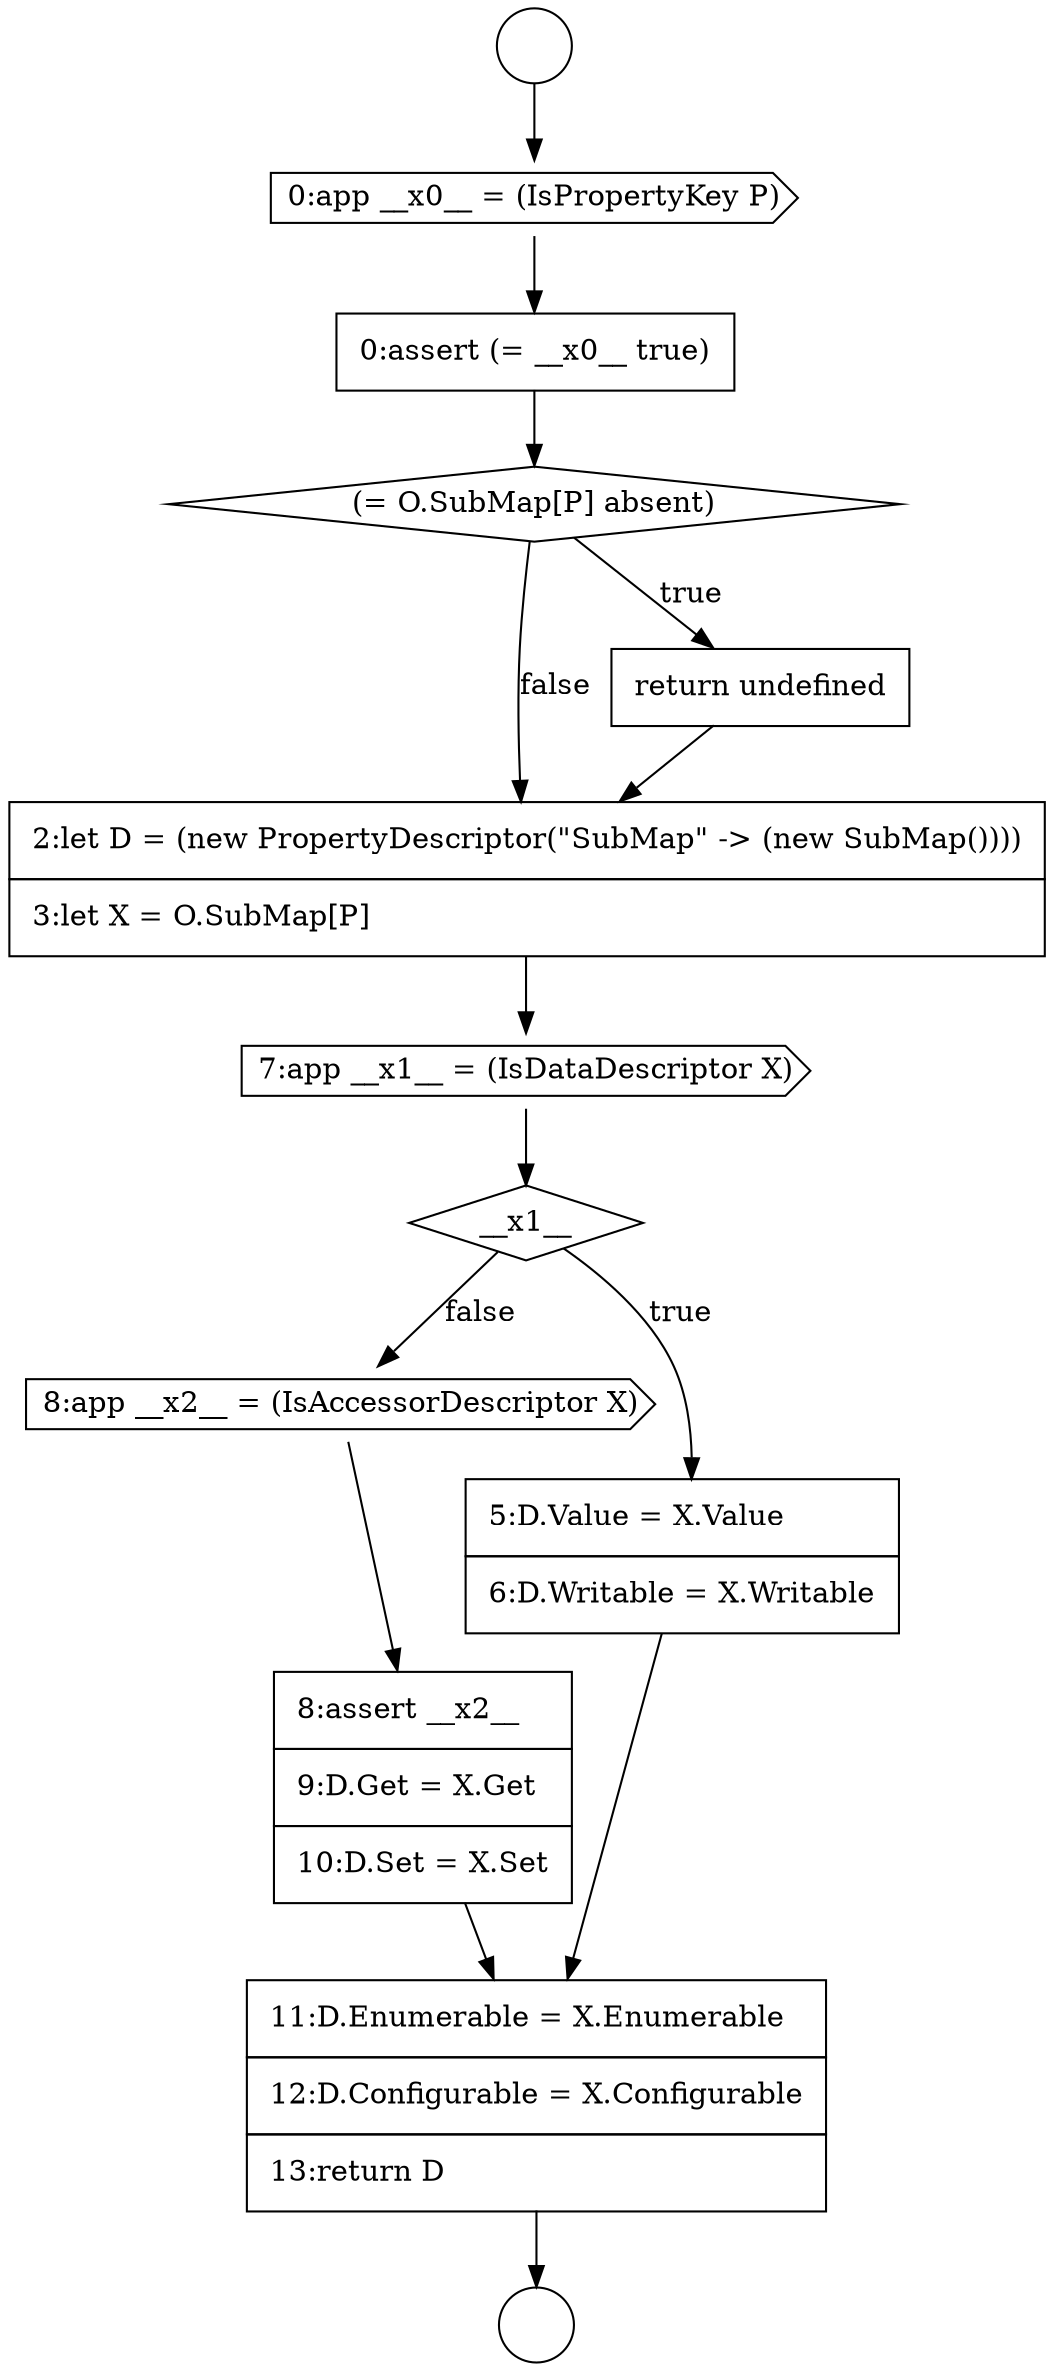 digraph {
  node2014 [shape=cds, label=<<font color="black">8:app __x2__ = (IsAccessorDescriptor X)</font>> color="black" fillcolor="white" style=filled]
  node2010 [shape=none, margin=0, label=<<font color="black">
    <table border="0" cellborder="1" cellspacing="0" cellpadding="10">
      <tr><td align="left">2:let D = (new PropertyDescriptor(&quot;SubMap&quot; -&gt; (new SubMap())))</td></tr>
      <tr><td align="left">3:let X = O.SubMap[P]</td></tr>
    </table>
  </font>> color="black" fillcolor="white" style=filled]
  node2007 [shape=none, margin=0, label=<<font color="black">
    <table border="0" cellborder="1" cellspacing="0" cellpadding="10">
      <tr><td align="left">0:assert (= __x0__ true)</td></tr>
    </table>
  </font>> color="black" fillcolor="white" style=filled]
  node2011 [shape=cds, label=<<font color="black">7:app __x1__ = (IsDataDescriptor X)</font>> color="black" fillcolor="white" style=filled]
  node2015 [shape=none, margin=0, label=<<font color="black">
    <table border="0" cellborder="1" cellspacing="0" cellpadding="10">
      <tr><td align="left">8:assert __x2__</td></tr>
      <tr><td align="left">9:D.Get = X.Get</td></tr>
      <tr><td align="left">10:D.Set = X.Set</td></tr>
    </table>
  </font>> color="black" fillcolor="white" style=filled]
  node2006 [shape=cds, label=<<font color="black">0:app __x0__ = (IsPropertyKey P)</font>> color="black" fillcolor="white" style=filled]
  node2016 [shape=none, margin=0, label=<<font color="black">
    <table border="0" cellborder="1" cellspacing="0" cellpadding="10">
      <tr><td align="left">11:D.Enumerable = X.Enumerable</td></tr>
      <tr><td align="left">12:D.Configurable = X.Configurable</td></tr>
      <tr><td align="left">13:return D</td></tr>
    </table>
  </font>> color="black" fillcolor="white" style=filled]
  node2005 [shape=circle label=" " color="black" fillcolor="white" style=filled]
  node2012 [shape=diamond, label=<<font color="black">__x1__</font>> color="black" fillcolor="white" style=filled]
  node2013 [shape=none, margin=0, label=<<font color="black">
    <table border="0" cellborder="1" cellspacing="0" cellpadding="10">
      <tr><td align="left">5:D.Value = X.Value</td></tr>
      <tr><td align="left">6:D.Writable = X.Writable</td></tr>
    </table>
  </font>> color="black" fillcolor="white" style=filled]
  node2004 [shape=circle label=" " color="black" fillcolor="white" style=filled]
  node2009 [shape=none, margin=0, label=<<font color="black">
    <table border="0" cellborder="1" cellspacing="0" cellpadding="10">
      <tr><td align="left">return undefined</td></tr>
    </table>
  </font>> color="black" fillcolor="white" style=filled]
  node2008 [shape=diamond, label=<<font color="black">(= O.SubMap[P] absent)</font>> color="black" fillcolor="white" style=filled]
  node2012 -> node2013 [label=<<font color="black">true</font>> color="black"]
  node2012 -> node2014 [label=<<font color="black">false</font>> color="black"]
  node2011 -> node2012 [ color="black"]
  node2015 -> node2016 [ color="black"]
  node2007 -> node2008 [ color="black"]
  node2006 -> node2007 [ color="black"]
  node2009 -> node2010 [ color="black"]
  node2016 -> node2005 [ color="black"]
  node2014 -> node2015 [ color="black"]
  node2010 -> node2011 [ color="black"]
  node2013 -> node2016 [ color="black"]
  node2004 -> node2006 [ color="black"]
  node2008 -> node2009 [label=<<font color="black">true</font>> color="black"]
  node2008 -> node2010 [label=<<font color="black">false</font>> color="black"]
}
